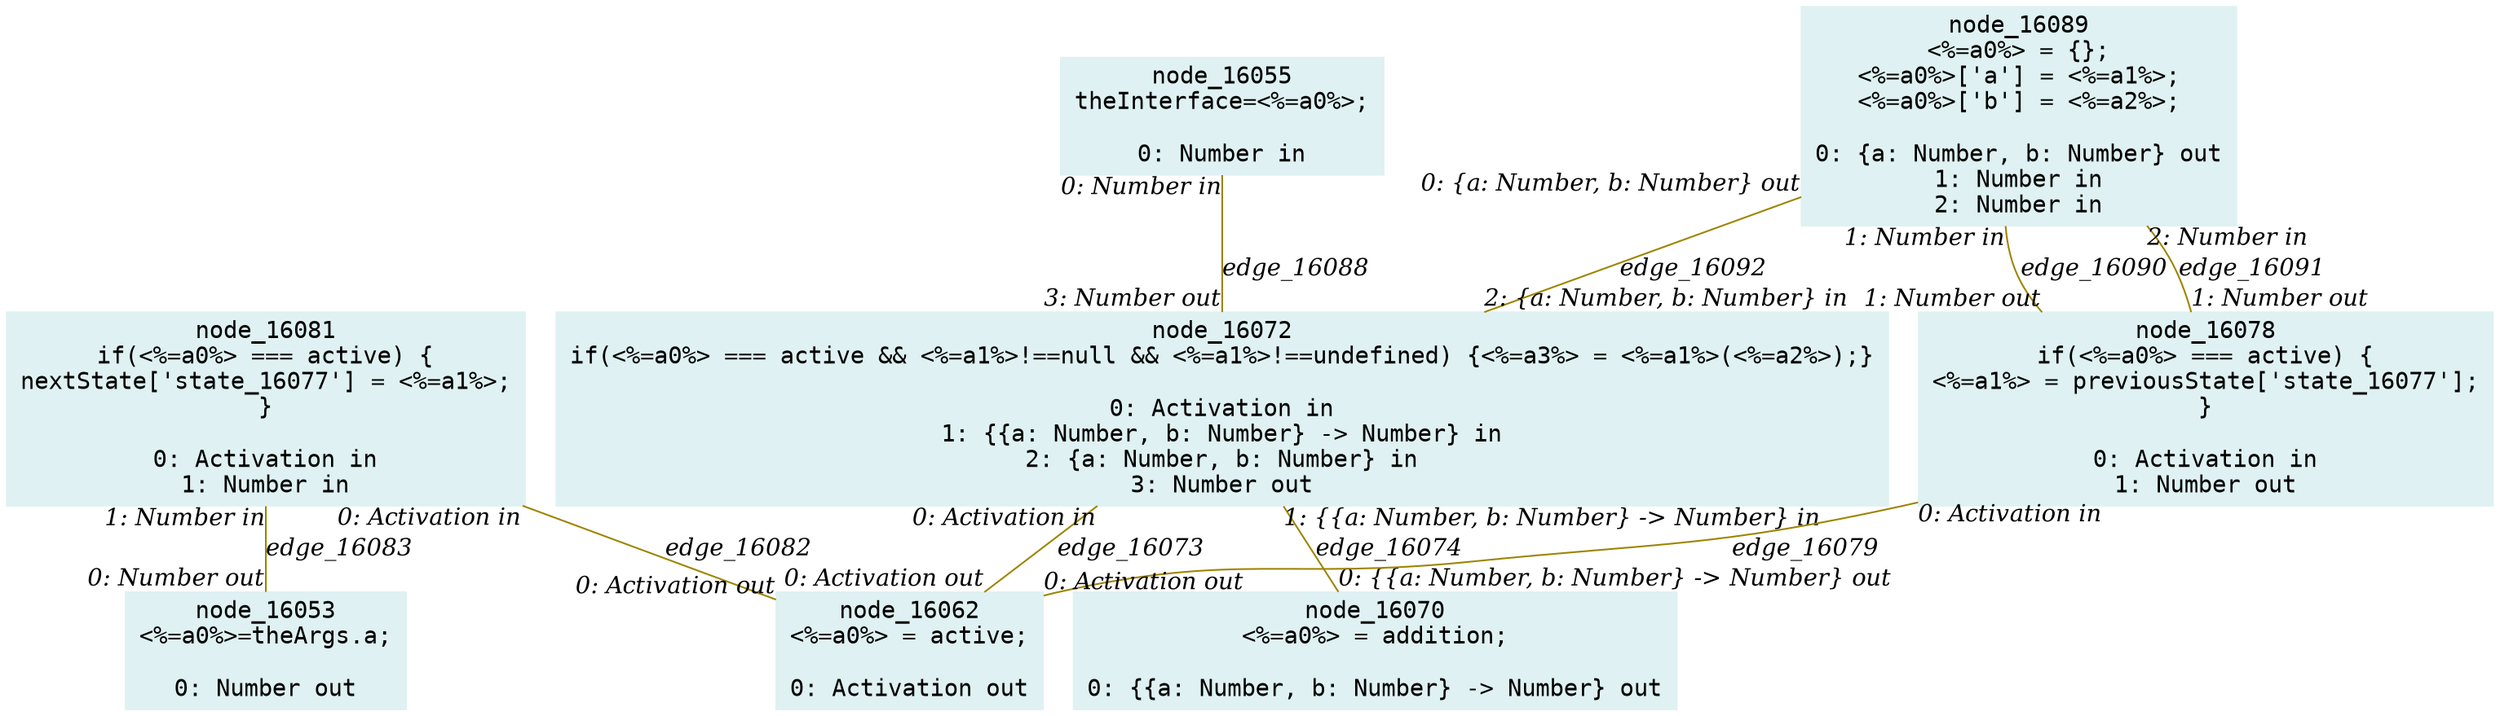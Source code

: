 digraph g{node_16053 [shape="box", style="filled", color="#dff1f2", fontname="Courier", label="node_16053
<%=a0%>=theArgs.a;

0: Number out" ]
node_16055 [shape="box", style="filled", color="#dff1f2", fontname="Courier", label="node_16055
theInterface=<%=a0%>;

0: Number in" ]
node_16062 [shape="box", style="filled", color="#dff1f2", fontname="Courier", label="node_16062
<%=a0%> = active;

0: Activation out" ]
node_16070 [shape="box", style="filled", color="#dff1f2", fontname="Courier", label="node_16070
<%=a0%> = addition;

0: {{a: Number, b: Number} -> Number} out" ]
node_16072 [shape="box", style="filled", color="#dff1f2", fontname="Courier", label="node_16072
if(<%=a0%> === active && <%=a1%>!==null && <%=a1%>!==undefined) {<%=a3%> = <%=a1%>(<%=a2%>);}

0: Activation in
1: {{a: Number, b: Number} -> Number} in
2: {a: Number, b: Number} in
3: Number out" ]
node_16078 [shape="box", style="filled", color="#dff1f2", fontname="Courier", label="node_16078
if(<%=a0%> === active) {
<%=a1%> = previousState['state_16077'];
}

0: Activation in
1: Number out" ]
node_16081 [shape="box", style="filled", color="#dff1f2", fontname="Courier", label="node_16081
if(<%=a0%> === active) {
nextState['state_16077'] = <%=a1%>;
}

0: Activation in
1: Number in" ]
node_16089 [shape="box", style="filled", color="#dff1f2", fontname="Courier", label="node_16089
<%=a0%> = {};
<%=a0%>['a'] = <%=a1%>;
<%=a0%>['b'] = <%=a2%>;

0: {a: Number, b: Number} out
1: Number in
2: Number in" ]
node_16072 -> node_16062 [dir=none, arrowHead=none, fontname="Times-Italic", arrowsize=1, color="#9d8400", label="edge_16073",  headlabel="0: Activation out", taillabel="0: Activation in" ]
node_16072 -> node_16070 [dir=none, arrowHead=none, fontname="Times-Italic", arrowsize=1, color="#9d8400", label="edge_16074",  headlabel="0: {{a: Number, b: Number} -> Number} out", taillabel="1: {{a: Number, b: Number} -> Number} in" ]
node_16078 -> node_16062 [dir=none, arrowHead=none, fontname="Times-Italic", arrowsize=1, color="#9d8400", label="edge_16079",  headlabel="0: Activation out", taillabel="0: Activation in" ]
node_16081 -> node_16062 [dir=none, arrowHead=none, fontname="Times-Italic", arrowsize=1, color="#9d8400", label="edge_16082",  headlabel="0: Activation out", taillabel="0: Activation in" ]
node_16081 -> node_16053 [dir=none, arrowHead=none, fontname="Times-Italic", arrowsize=1, color="#9d8400", label="edge_16083",  headlabel="0: Number out", taillabel="1: Number in" ]
node_16055 -> node_16072 [dir=none, arrowHead=none, fontname="Times-Italic", arrowsize=1, color="#9d8400", label="edge_16088",  headlabel="3: Number out", taillabel="0: Number in" ]
node_16089 -> node_16078 [dir=none, arrowHead=none, fontname="Times-Italic", arrowsize=1, color="#9d8400", label="edge_16090",  headlabel="1: Number out", taillabel="1: Number in" ]
node_16089 -> node_16078 [dir=none, arrowHead=none, fontname="Times-Italic", arrowsize=1, color="#9d8400", label="edge_16091",  headlabel="1: Number out", taillabel="2: Number in" ]
node_16089 -> node_16072 [dir=none, arrowHead=none, fontname="Times-Italic", arrowsize=1, color="#9d8400", label="edge_16092",  headlabel="2: {a: Number, b: Number} in", taillabel="0: {a: Number, b: Number} out" ]
}